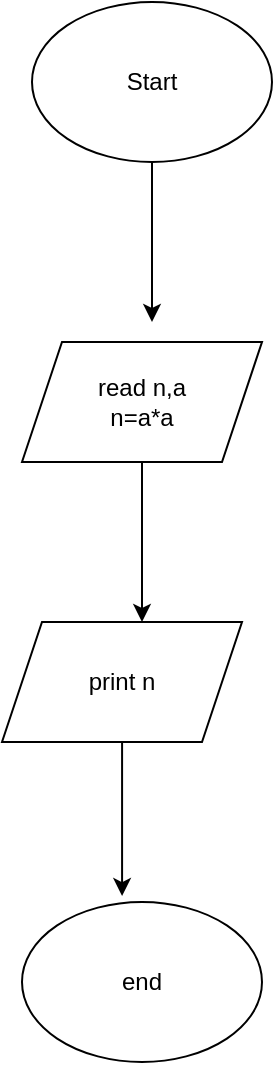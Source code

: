 <mxfile version="14.7.0" type="github">
  <diagram id="Q7B37D2bIPb5sJUg5n15" name="Page-1">
    <mxGraphModel dx="1102" dy="614" grid="1" gridSize="10" guides="1" tooltips="1" connect="1" arrows="1" fold="1" page="1" pageScale="1" pageWidth="850" pageHeight="1100" math="0" shadow="0">
      <root>
        <mxCell id="0" />
        <mxCell id="1" parent="0" />
        <mxCell id="F6KK0vSWJhoN38rzTy56-3" style="edgeStyle=orthogonalEdgeStyle;rounded=0;orthogonalLoop=1;jettySize=auto;html=1;" edge="1" parent="1" source="F6KK0vSWJhoN38rzTy56-1">
          <mxGeometry relative="1" as="geometry">
            <mxPoint x="425" y="190" as="targetPoint" />
          </mxGeometry>
        </mxCell>
        <mxCell id="F6KK0vSWJhoN38rzTy56-1" value="Start" style="ellipse;whiteSpace=wrap;html=1;" vertex="1" parent="1">
          <mxGeometry x="365" y="30" width="120" height="80" as="geometry" />
        </mxCell>
        <mxCell id="F6KK0vSWJhoN38rzTy56-4" style="edgeStyle=orthogonalEdgeStyle;rounded=0;orthogonalLoop=1;jettySize=auto;html=1;" edge="1" parent="1" source="F6KK0vSWJhoN38rzTy56-2">
          <mxGeometry relative="1" as="geometry">
            <mxPoint x="420" y="340" as="targetPoint" />
          </mxGeometry>
        </mxCell>
        <mxCell id="F6KK0vSWJhoN38rzTy56-2" value="read n,a&lt;br&gt;n=a*a" style="shape=parallelogram;perimeter=parallelogramPerimeter;whiteSpace=wrap;html=1;fixedSize=1;" vertex="1" parent="1">
          <mxGeometry x="360" y="200" width="120" height="60" as="geometry" />
        </mxCell>
        <mxCell id="F6KK0vSWJhoN38rzTy56-7" style="edgeStyle=orthogonalEdgeStyle;rounded=0;orthogonalLoop=1;jettySize=auto;html=1;entryX=0.417;entryY=-0.037;entryDx=0;entryDy=0;entryPerimeter=0;" edge="1" parent="1" source="F6KK0vSWJhoN38rzTy56-5" target="F6KK0vSWJhoN38rzTy56-6">
          <mxGeometry relative="1" as="geometry" />
        </mxCell>
        <mxCell id="F6KK0vSWJhoN38rzTy56-5" value="print n" style="shape=parallelogram;perimeter=parallelogramPerimeter;whiteSpace=wrap;html=1;fixedSize=1;" vertex="1" parent="1">
          <mxGeometry x="350" y="340" width="120" height="60" as="geometry" />
        </mxCell>
        <mxCell id="F6KK0vSWJhoN38rzTy56-6" value="end" style="ellipse;whiteSpace=wrap;html=1;" vertex="1" parent="1">
          <mxGeometry x="360" y="480" width="120" height="80" as="geometry" />
        </mxCell>
      </root>
    </mxGraphModel>
  </diagram>
</mxfile>
